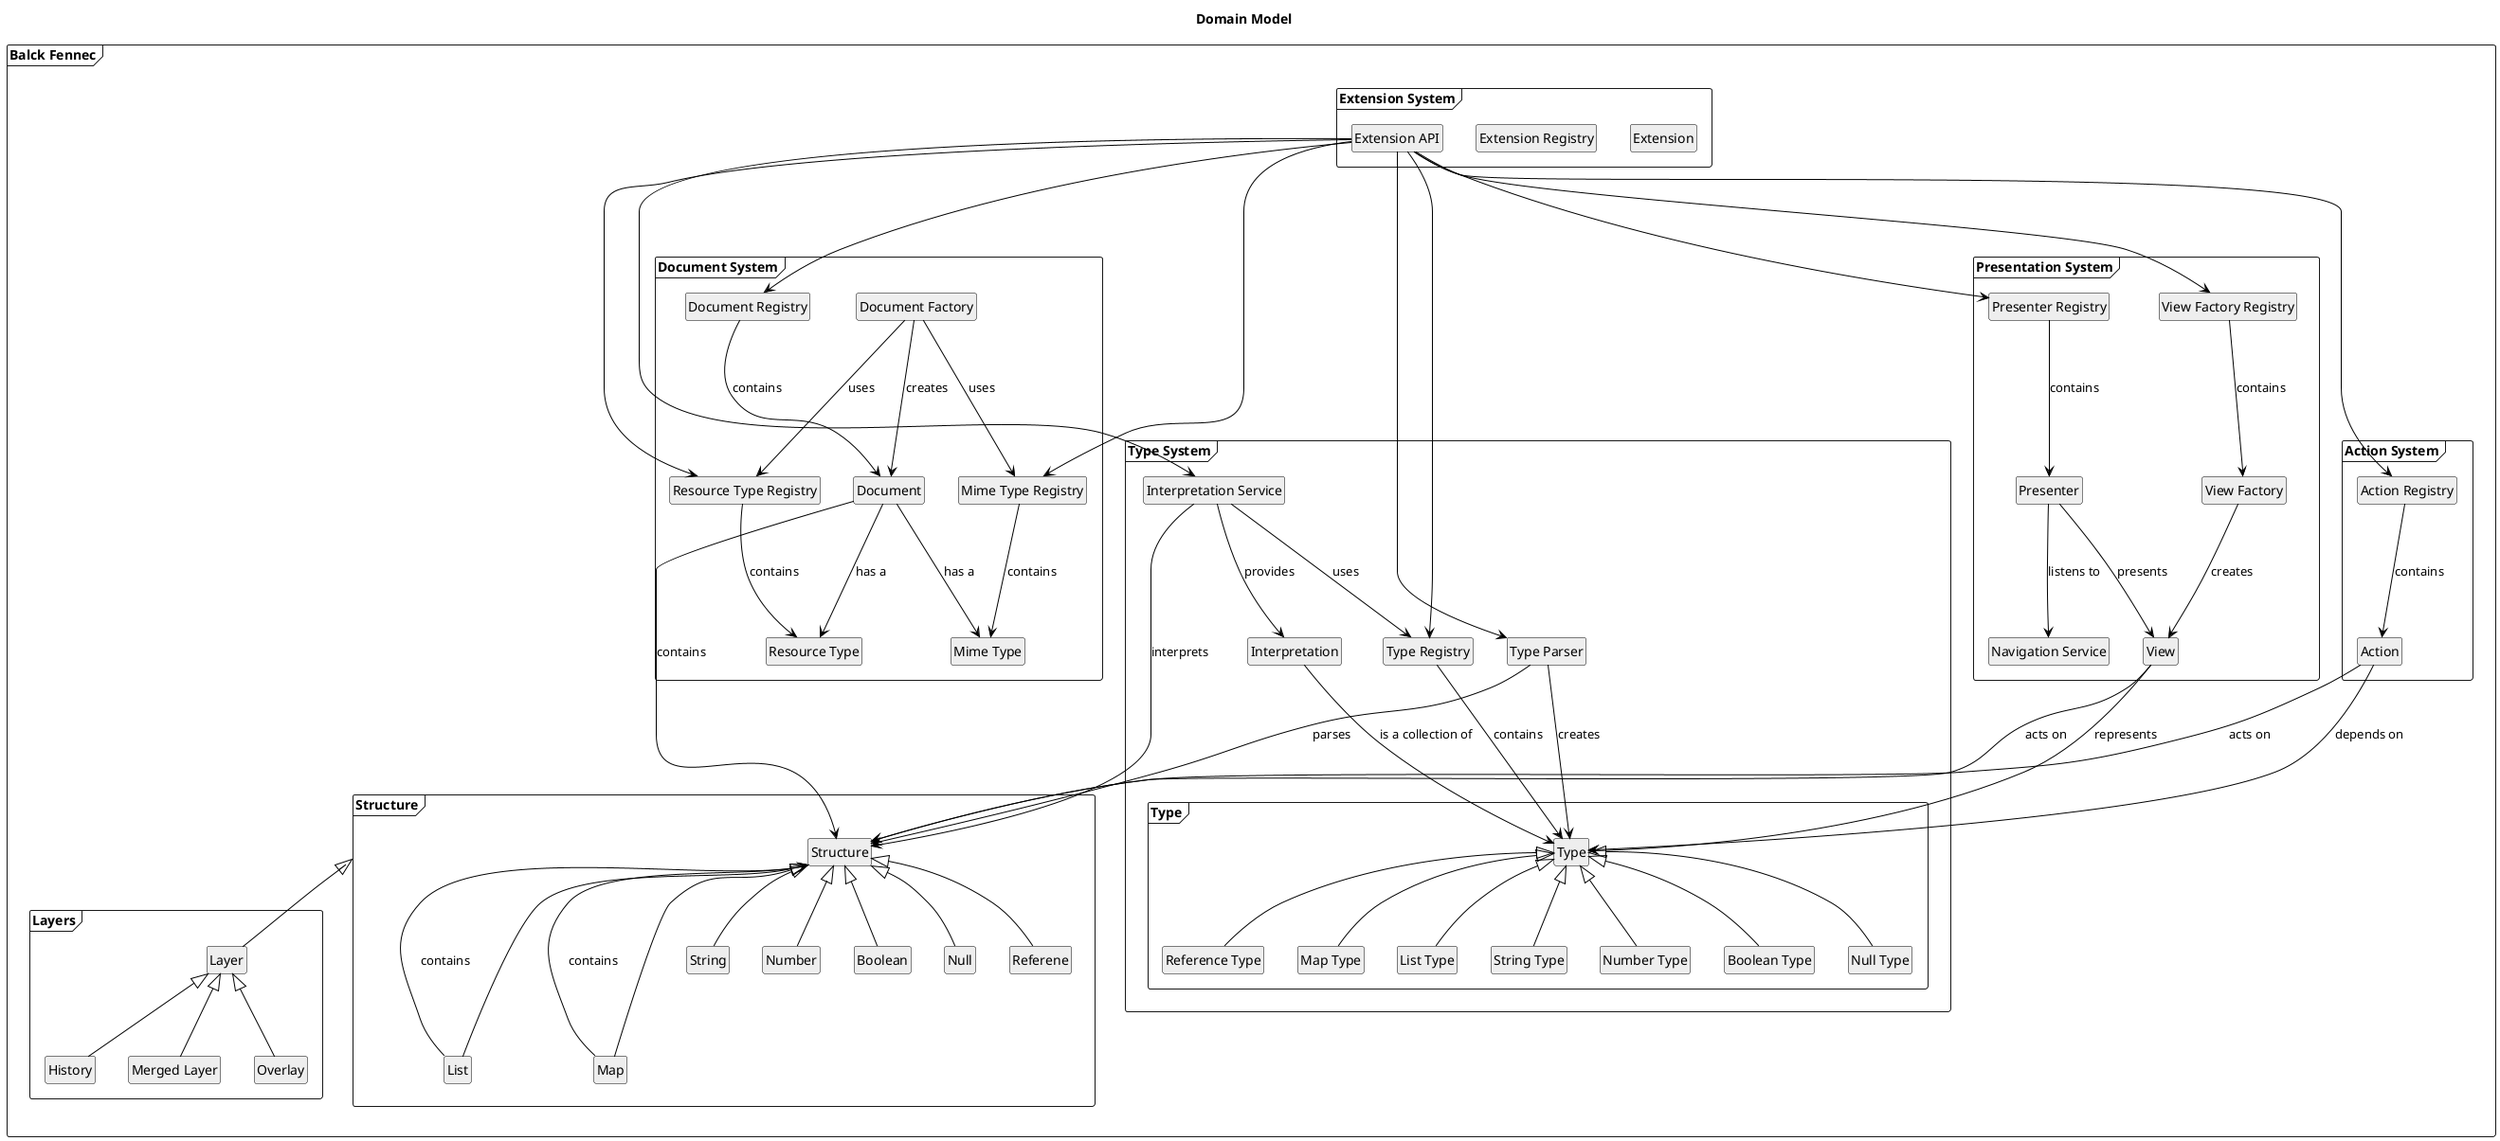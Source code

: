 @startuml domain model

hide circle
hide members
hide methods

skinparam class {
    BackgroundColor #EEE
    ArrowColor Black
    BorderColor Black
}

title Domain Model

package "Balck Fennec" <<Frame>> {

    package "Structure" <<Frame>>{
        class "Structure"               as s
        class "Map"                     as m
        class "List"                    as l
        class "String"                  as str
        class "Number"                  as n
        class "Boolean"                 as b
        class "Null"                    as nu
        class "Referene"                as r

        m -u-|> s
        l -u-|> s
        str -u-|> s
        n -u-|> s
        b -u-|> s
        nu -u-|> s
        r -u-|> s

        m ---> s : contains
        l ---> s : contains
    }

    package "Layers" <<Frame>> {
        class "Layer"                   as la
        class "Merged Layer"            as ml
        class "Overlay"                 as ol
        class "History"                 as rl

        la -u-|> "Structure"
        ml -u-|> la
        ol -u-|> la
        rl -u-|> la
    }

    package "Type System" <<Frame>>{
        class "Interpretation Service"  as is 
        class "Interpretation"          as i
        class "Type Registry"           as typer
        class "Type Parser"             as tp

        package "Type" <<Frame>> {
            class "Type"                as t
            class "Map Type"            as mapt
            class "List Type"           as lt
            class "String Type"         as st
            class "Number Type"         as nt
            class "Boolean Type"        as bt
            class "Null Type"           as nut
            class "Reference Type"      as reft

            mapt -u-|> t
            lt -u-|> t
            st -u-|> t
            nt -u-|> t
            bt -u-|> t
            nut -u-|> t
            reft -u-|> t

        }

        typer ---> t : contains
        is ---> typer : uses
        tp ---> t : creates
        tp ---> s : parses
    }

    package "Document System" <<Frame>> {
        class "Document Factory"        as df
        class "Document Registry"       as dr
        class "Document"                as d
        class "Mime Type"               as mt
        class "Mime Type Registry"      as mtr

        class "Resource Type"           as rt
        class "Resource Type Registry"  as rtr

        mtr ---> mt : contains
        rtr ---> rt : contains
        df  ---> d : creates
        dr  ---> d : contains
        d ---> mt : has a
        d ---> rt : has a
        df  ---> mtr : uses
        df  ---> rtr : uses
    }

    package "Presentation System" <<Frame>> {
        class "Presenter"               as p
        class "Presenter Registry"      as pr
        class "View"                    as v
        class "View Factory Registry"   as vfr
        class "View Factory"            as vf
        class "Navigation Service"      as ns

        vfr ---> vf : contains
        vf ---> v : creates
        pr ---> p : contains
        p ---> v : presents
        p ---> ns : listens to

    }

    package "Action System" <<Frame>> {
        class "Action"                  as a
        class "Action Registry"         as ar

        ar ---> a : contains
    }

    package "Extension System" <<Frame>> {
        class "Extension"               as e
        class "Extension Registry"
        class "Extension API"           as api

        api ---> is
        api ---> pr
        api ---> ar
        api ---> vfr
        api ---> mtr
        api ---> rtr
        api ---> dr
        api ---> typer
        api ---> tp
    }
}

' relations

d ---> s : contains

is ---> s : interprets
is ---> i : provides
i ---> t : is a collection of

v ---> t : represents
v ---> s : acts on

a ---> s : acts on
a ---> t : depends on

@enduml
